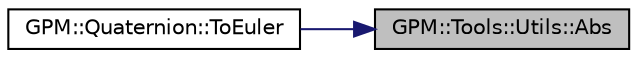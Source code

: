 digraph "GPM::Tools::Utils::Abs"
{
 // INTERACTIVE_SVG=YES
 // LATEX_PDF_SIZE
  edge [fontname="Helvetica",fontsize="10",labelfontname="Helvetica",labelfontsize="10"];
  node [fontname="Helvetica",fontsize="10",shape=record];
  rankdir="RL";
  Node5 [label="GPM::Tools::Utils::Abs",height=0.2,width=0.4,color="black", fillcolor="grey75", style="filled", fontcolor="black",tooltip="Return the absolute value of a numeric value."];
  Node5 -> Node6 [dir="back",color="midnightblue",fontsize="10",style="solid",fontname="Helvetica"];
  Node6 [label="GPM::Quaternion::ToEuler",height=0.2,width=0.4,color="black", fillcolor="white", style="filled",URL="$struct_g_p_m_1_1_quaternion.html#af3f0597db46a0aefb5d684e9b64bff20",tooltip="Transform the current quaternion to euler angles in degrees."];
}
